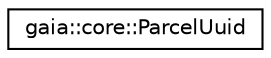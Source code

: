 digraph G
{
  edge [fontname="Helvetica",fontsize="10",labelfontname="Helvetica",labelfontsize="10"];
  node [fontname="Helvetica",fontsize="10",shape=record];
  rankdir=LR;
  Node1 [label="gaia::core::ParcelUuid",height=0.2,width=0.4,color="black", fillcolor="white", style="filled",URL="$df/de9/classgaia_1_1core_1_1_parcel_uuid.html"];
}

